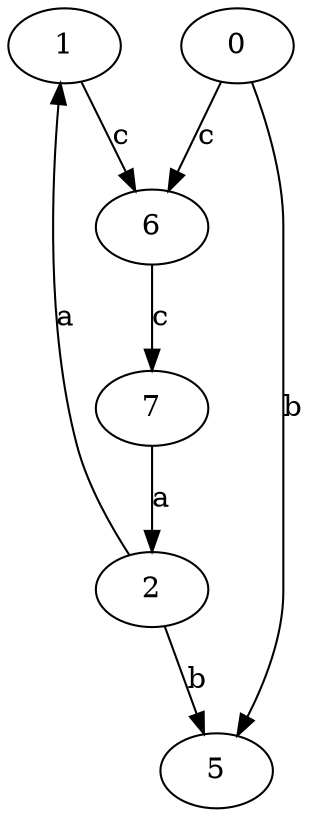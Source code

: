 strict digraph  {
1;
0;
2;
5;
6;
7;
1 -> 6  [label=c];
0 -> 5  [label=b];
0 -> 6  [label=c];
2 -> 1  [label=a];
2 -> 5  [label=b];
6 -> 7  [label=c];
7 -> 2  [label=a];
}
